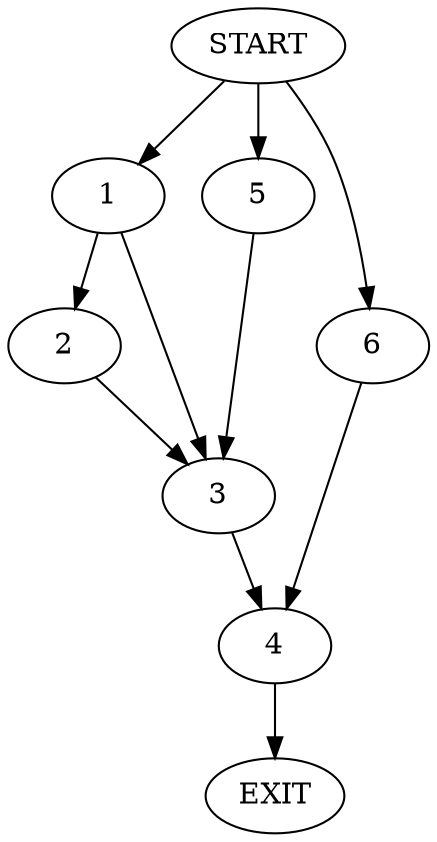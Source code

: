 digraph {
0 [label="START"]
7 [label="EXIT"]
0 -> 1
1 -> 2
1 -> 3
2 -> 3
3 -> 4
0 -> 5
5 -> 3
4 -> 7
0 -> 6
6 -> 4
}

